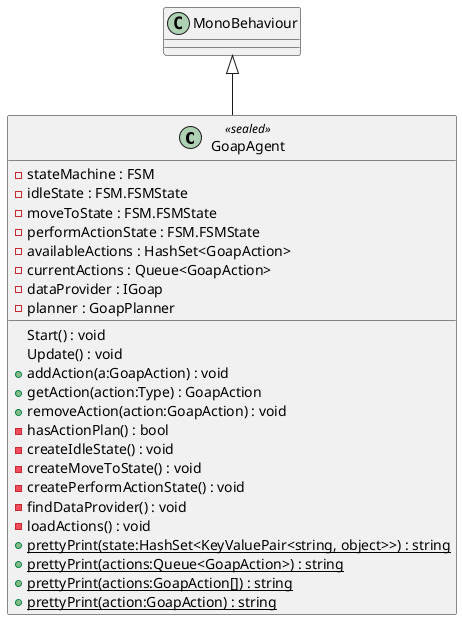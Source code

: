 @startuml
class GoapAgent <<sealed>> {
    - stateMachine : FSM
    - idleState : FSM.FSMState
    - moveToState : FSM.FSMState
    - performActionState : FSM.FSMState
    - availableActions : HashSet<GoapAction>
    - currentActions : Queue<GoapAction>
    - dataProvider : IGoap
    - planner : GoapPlanner
    Start() : void
    Update() : void
    + addAction(a:GoapAction) : void
    + getAction(action:Type) : GoapAction
    + removeAction(action:GoapAction) : void
    - hasActionPlan() : bool
    - createIdleState() : void
    - createMoveToState() : void
    - createPerformActionState() : void
    - findDataProvider() : void
    - loadActions() : void
    + {static} prettyPrint(state:HashSet<KeyValuePair<string, object>>) : string
    + {static} prettyPrint(actions:Queue<GoapAction>) : string
    + {static} prettyPrint(actions:GoapAction[]) : string
    + {static} prettyPrint(action:GoapAction) : string
}
MonoBehaviour <|-- GoapAgent
@enduml
